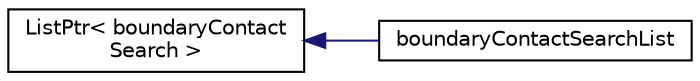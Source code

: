 digraph "Graphical Class Hierarchy"
{
 // LATEX_PDF_SIZE
  edge [fontname="Helvetica",fontsize="10",labelfontname="Helvetica",labelfontsize="10"];
  node [fontname="Helvetica",fontsize="10",shape=record];
  rankdir="LR";
  Node0 [label="ListPtr\< boundaryContact\lSearch \>",height=0.2,width=0.4,color="black", fillcolor="white", style="filled",URL="$classpFlow_1_1ListPtr.html",tooltip=" "];
  Node0 -> Node1 [dir="back",color="midnightblue",fontsize="10",style="solid",fontname="Helvetica"];
  Node1 [label="boundaryContactSearchList",height=0.2,width=0.4,color="black", fillcolor="white", style="filled",URL="$classpFlow_1_1boundaryContactSearchList.html",tooltip=" "];
}
